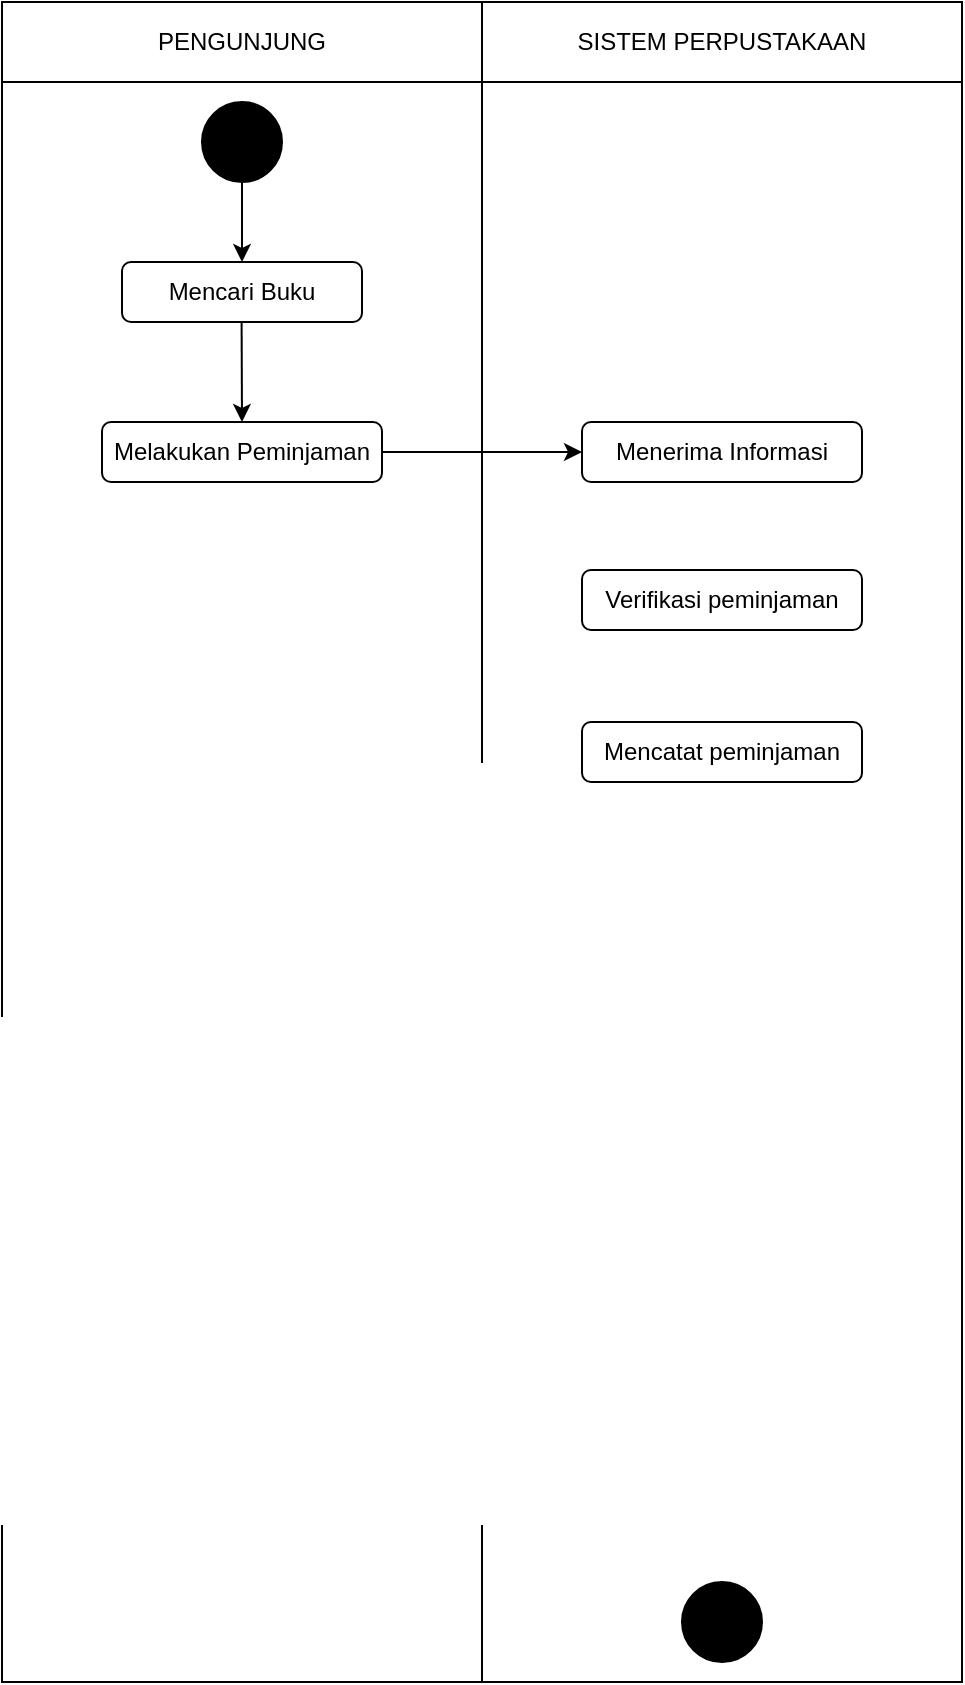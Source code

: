 <mxfile version="26.0.6">
  <diagram name="Page-1" id="-XGX5pjnHfDKUZN1NHOl">
    <mxGraphModel dx="662" dy="575" grid="1" gridSize="10" guides="1" tooltips="1" connect="1" arrows="1" fold="1" page="1" pageScale="1" pageWidth="827" pageHeight="1169" math="0" shadow="0">
      <root>
        <mxCell id="0" />
        <mxCell id="1" parent="0" />
        <mxCell id="5EitfYJ-op9geUsSmFYW-2" value="" style="rounded=0;whiteSpace=wrap;html=1;" vertex="1" parent="1">
          <mxGeometry x="40" y="80" width="240" height="840" as="geometry" />
        </mxCell>
        <mxCell id="5EitfYJ-op9geUsSmFYW-3" value="" style="rounded=0;whiteSpace=wrap;html=1;" vertex="1" parent="1">
          <mxGeometry x="280" y="80" width="240" height="840" as="geometry" />
        </mxCell>
        <mxCell id="5EitfYJ-op9geUsSmFYW-5" value="PENGUNJUNG" style="rounded=0;whiteSpace=wrap;html=1;" vertex="1" parent="1">
          <mxGeometry x="40" y="80" width="240" height="40" as="geometry" />
        </mxCell>
        <mxCell id="5EitfYJ-op9geUsSmFYW-6" value="SISTEM PERPUSTAKAAN" style="rounded=0;whiteSpace=wrap;html=1;" vertex="1" parent="1">
          <mxGeometry x="280" y="80" width="240" height="40" as="geometry" />
        </mxCell>
        <mxCell id="5EitfYJ-op9geUsSmFYW-8" value="" style="ellipse;whiteSpace=wrap;html=1;aspect=fixed;fillColor=#000000;" vertex="1" parent="1">
          <mxGeometry x="140" y="130" width="40" height="40" as="geometry" />
        </mxCell>
        <mxCell id="5EitfYJ-op9geUsSmFYW-9" value="" style="ellipse;whiteSpace=wrap;html=1;aspect=fixed;fillColor=#000000;" vertex="1" parent="1">
          <mxGeometry x="380" y="870" width="40" height="40" as="geometry" />
        </mxCell>
        <mxCell id="5EitfYJ-op9geUsSmFYW-10" value="Mencari Buku" style="rounded=1;whiteSpace=wrap;html=1;" vertex="1" parent="1">
          <mxGeometry x="100" y="210" width="120" height="30" as="geometry" />
        </mxCell>
        <mxCell id="5EitfYJ-op9geUsSmFYW-12" value="Melakukan Peminjaman" style="rounded=1;whiteSpace=wrap;html=1;" vertex="1" parent="1">
          <mxGeometry x="90" y="290" width="140" height="30" as="geometry" />
        </mxCell>
        <mxCell id="5EitfYJ-op9geUsSmFYW-13" value="" style="endArrow=classic;html=1;rounded=0;exitX=0.5;exitY=1;exitDx=0;exitDy=0;" edge="1" parent="1" source="5EitfYJ-op9geUsSmFYW-8" target="5EitfYJ-op9geUsSmFYW-10">
          <mxGeometry width="50" height="50" relative="1" as="geometry">
            <mxPoint x="380" y="380" as="sourcePoint" />
            <mxPoint x="430" y="330" as="targetPoint" />
          </mxGeometry>
        </mxCell>
        <mxCell id="5EitfYJ-op9geUsSmFYW-14" value="" style="endArrow=classic;html=1;rounded=0;exitX=0.5;exitY=1;exitDx=0;exitDy=0;entryX=0.5;entryY=0;entryDx=0;entryDy=0;" edge="1" parent="1" target="5EitfYJ-op9geUsSmFYW-12">
          <mxGeometry width="50" height="50" relative="1" as="geometry">
            <mxPoint x="159.8" y="240" as="sourcePoint" />
            <mxPoint x="159.8" y="280" as="targetPoint" />
          </mxGeometry>
        </mxCell>
        <mxCell id="5EitfYJ-op9geUsSmFYW-16" value="Menerima Informasi" style="rounded=1;whiteSpace=wrap;html=1;" vertex="1" parent="1">
          <mxGeometry x="330" y="290" width="140" height="30" as="geometry" />
        </mxCell>
        <mxCell id="5EitfYJ-op9geUsSmFYW-17" value="Verifikasi peminjaman" style="rounded=1;whiteSpace=wrap;html=1;" vertex="1" parent="1">
          <mxGeometry x="330" y="364" width="140" height="30" as="geometry" />
        </mxCell>
        <mxCell id="5EitfYJ-op9geUsSmFYW-18" value="Mencatat peminjaman" style="rounded=1;whiteSpace=wrap;html=1;" vertex="1" parent="1">
          <mxGeometry x="330" y="440" width="140" height="30" as="geometry" />
        </mxCell>
        <mxCell id="5EitfYJ-op9geUsSmFYW-20" value="" style="endArrow=classic;html=1;rounded=0;exitX=1;exitY=0.5;exitDx=0;exitDy=0;entryX=0;entryY=0.5;entryDx=0;entryDy=0;" edge="1" parent="1" source="5EitfYJ-op9geUsSmFYW-12" target="5EitfYJ-op9geUsSmFYW-16">
          <mxGeometry width="50" height="50" relative="1" as="geometry">
            <mxPoint x="310" y="390" as="sourcePoint" />
            <mxPoint x="360" y="340" as="targetPoint" />
          </mxGeometry>
        </mxCell>
      </root>
    </mxGraphModel>
  </diagram>
</mxfile>

